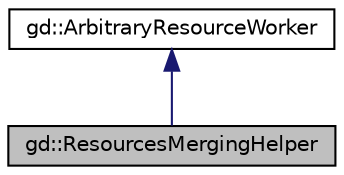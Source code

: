 digraph "gd::ResourcesMergingHelper"
{
  edge [fontname="Helvetica",fontsize="10",labelfontname="Helvetica",labelfontsize="10"];
  node [fontname="Helvetica",fontsize="10",shape=record];
  Node1 [label="gd::ResourcesMergingHelper",height=0.2,width=0.4,color="black", fillcolor="grey75", style="filled", fontcolor="black"];
  Node2 -> Node1 [dir="back",color="midnightblue",fontsize="10",style="solid",fontname="Helvetica"];
  Node2 [label="gd::ArbitraryResourceWorker",height=0.2,width=0.4,color="black", fillcolor="white", style="filled",URL="$classgd_1_1_arbitrary_resource_worker.html",tooltip="ArbitraryResourceWorker is used so as to inventory resources and sometimes update them..."];
}
